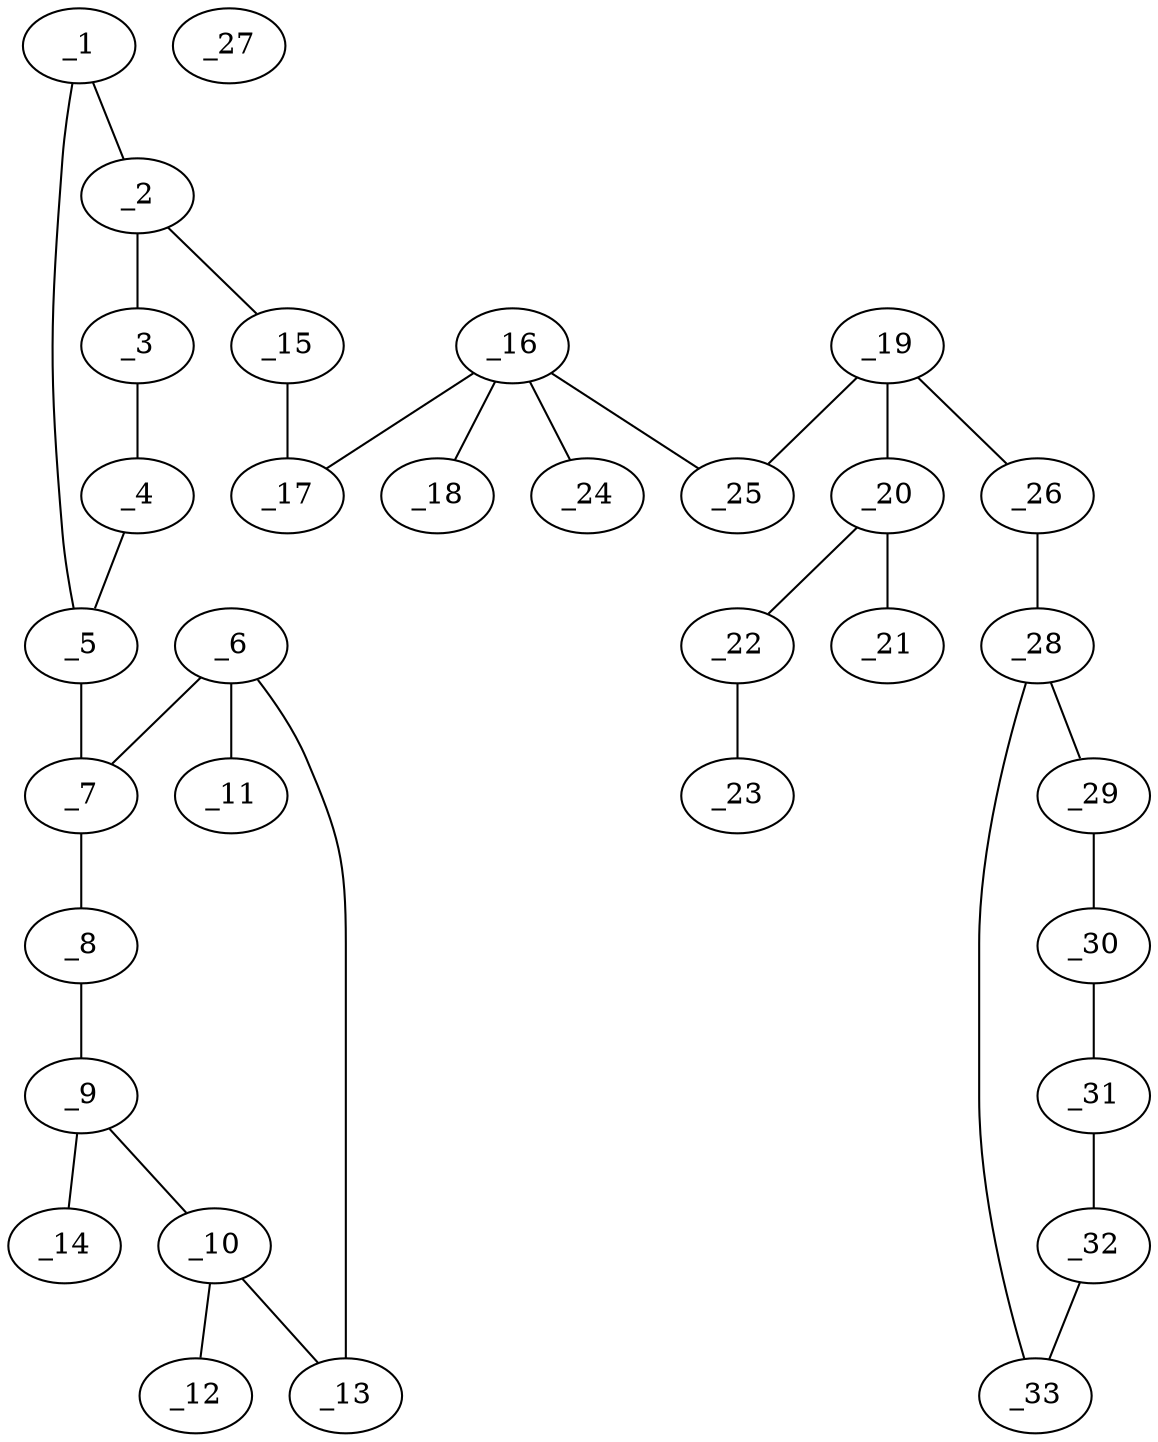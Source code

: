 graph molid682699 {
	_1	 [charge=0,
		chem=2,
		symbol="O  ",
		x="3.4097",
		y="-2.0835"];
	_2	 [charge=0,
		chem=1,
		symbol="C  ",
		x="3.7187",
		y="-1.1325"];
	_1 -- _2	 [valence=1];
	_5	 [charge=0,
		chem=1,
		symbol="C  ",
		x="4.2187",
		y="-2.6713"];
	_1 -- _5	 [valence=1];
	_3	 [charge=0,
		chem=1,
		symbol="C  ",
		x="4.7187",
		y="-1.1325"];
	_2 -- _3	 [valence=1];
	_15	 [charge=0,
		chem=1,
		symbol="C  ",
		x="3.1309",
		y="-0.3235"];
	_2 -- _15	 [valence=1];
	_4	 [charge=0,
		chem=1,
		symbol="C  ",
		x="5.0277",
		y="-2.0835"];
	_3 -- _4	 [valence=2];
	_4 -- _5	 [valence=1];
	_7	 [charge=0,
		chem=4,
		symbol="N  ",
		x="4.2187",
		y="-3.6713"];
	_5 -- _7	 [valence=1];
	_6	 [charge=0,
		chem=1,
		symbol="C  ",
		x="3.3527",
		y="-4.1713"];
	_6 -- _7	 [valence=1];
	_11	 [charge=0,
		chem=2,
		symbol="O  ",
		x="2.4866",
		y="-3.6713"];
	_6 -- _11	 [valence=2];
	_13	 [charge=0,
		chem=4,
		symbol="N  ",
		x="3.3526",
		y="-5.1713"];
	_6 -- _13	 [valence=1];
	_8	 [charge=0,
		chem=1,
		symbol="C  ",
		x="5.0847",
		y="-4.1713"];
	_7 -- _8	 [valence=1];
	_9	 [charge=0,
		chem=1,
		symbol="C  ",
		x="5.0847",
		y="-5.1713"];
	_8 -- _9	 [valence=2];
	_10	 [charge=0,
		chem=1,
		symbol="C  ",
		x="4.2187",
		y="-5.6713"];
	_9 -- _10	 [valence=1];
	_14	 [charge=0,
		chem=1,
		symbol="C  ",
		x="5.9507",
		y="-5.6713"];
	_9 -- _14	 [valence=1];
	_12	 [charge=0,
		chem=2,
		symbol="O  ",
		x="4.2187",
		y="-6.6713"];
	_10 -- _12	 [valence=2];
	_10 -- _13	 [valence=1];
	_17	 [charge=0,
		chem=2,
		symbol="O  ",
		x="3.5376",
		y="0.5901"];
	_15 -- _17	 [valence=1];
	_16	 [charge=0,
		chem=6,
		symbol="P  ",
		x="2.9499",
		y="1.3991"];
	_16 -- _17	 [valence=1];
	_18	 [charge=0,
		chem=2,
		symbol="O  ",
		x="3.7589",
		y="1.9869"];
	_16 -- _18	 [valence=2];
	_24	 [charge=0,
		chem=2,
		symbol="O  ",
		x="2.1408",
		y="0.8113"];
	_16 -- _24	 [valence=1];
	_25	 [charge=0,
		chem=4,
		symbol="N  ",
		x="2.3621",
		y="2.2081"];
	_16 -- _25	 [valence=1];
	_19	 [charge=0,
		chem=1,
		symbol="C  ",
		x="2.7688",
		y="3.1217"];
	_20	 [charge=0,
		chem=1,
		symbol="C  ",
		x="3.7633",
		y="3.2262"];
	_19 -- _20	 [valence=1];
	_19 -- _25	 [valence=1];
	_26	 [charge=0,
		chem=1,
		symbol="C  ",
		x="2.181",
		y="3.9307"];
	_19 -- _26	 [valence=1];
	_21	 [charge=0,
		chem=2,
		symbol="O  ",
		x="4.3511",
		y="2.4172"];
	_20 -- _21	 [valence=2];
	_22	 [charge=0,
		chem=2,
		symbol="O  ",
		x="4.1701",
		y="4.1397"];
	_20 -- _22	 [valence=1];
	_23	 [charge=0,
		chem=1,
		symbol="C  ",
		x="5.1646",
		y="4.2443"];
	_22 -- _23	 [valence=1];
	_28	 [charge=0,
		chem=1,
		symbol="C  ",
		x="2.5878",
		y="4.8442"];
	_26 -- _28	 [valence=1];
	_27	 [charge=0,
		chem=4,
		symbol="N  ",
		x="7.9507",
		y=0];
	_29	 [charge=0,
		chem=1,
		symbol="C  ",
		x=2,
		y="5.6533"];
	_28 -- _29	 [valence=1];
	_33	 [charge=0,
		chem=1,
		symbol="C  ",
		x="3.5823",
		y="4.9488"];
	_28 -- _33	 [valence=2];
	_30	 [charge=0,
		chem=1,
		symbol="C  ",
		x="2.4067",
		y="6.5668"];
	_29 -- _30	 [valence=2];
	_31	 [charge=0,
		chem=1,
		symbol="C  ",
		x="3.4013",
		y="6.6713"];
	_30 -- _31	 [valence=1];
	_32	 [charge=0,
		chem=1,
		symbol="C  ",
		x="3.989",
		y="5.8623"];
	_31 -- _32	 [valence=2];
	_32 -- _33	 [valence=1];
}
